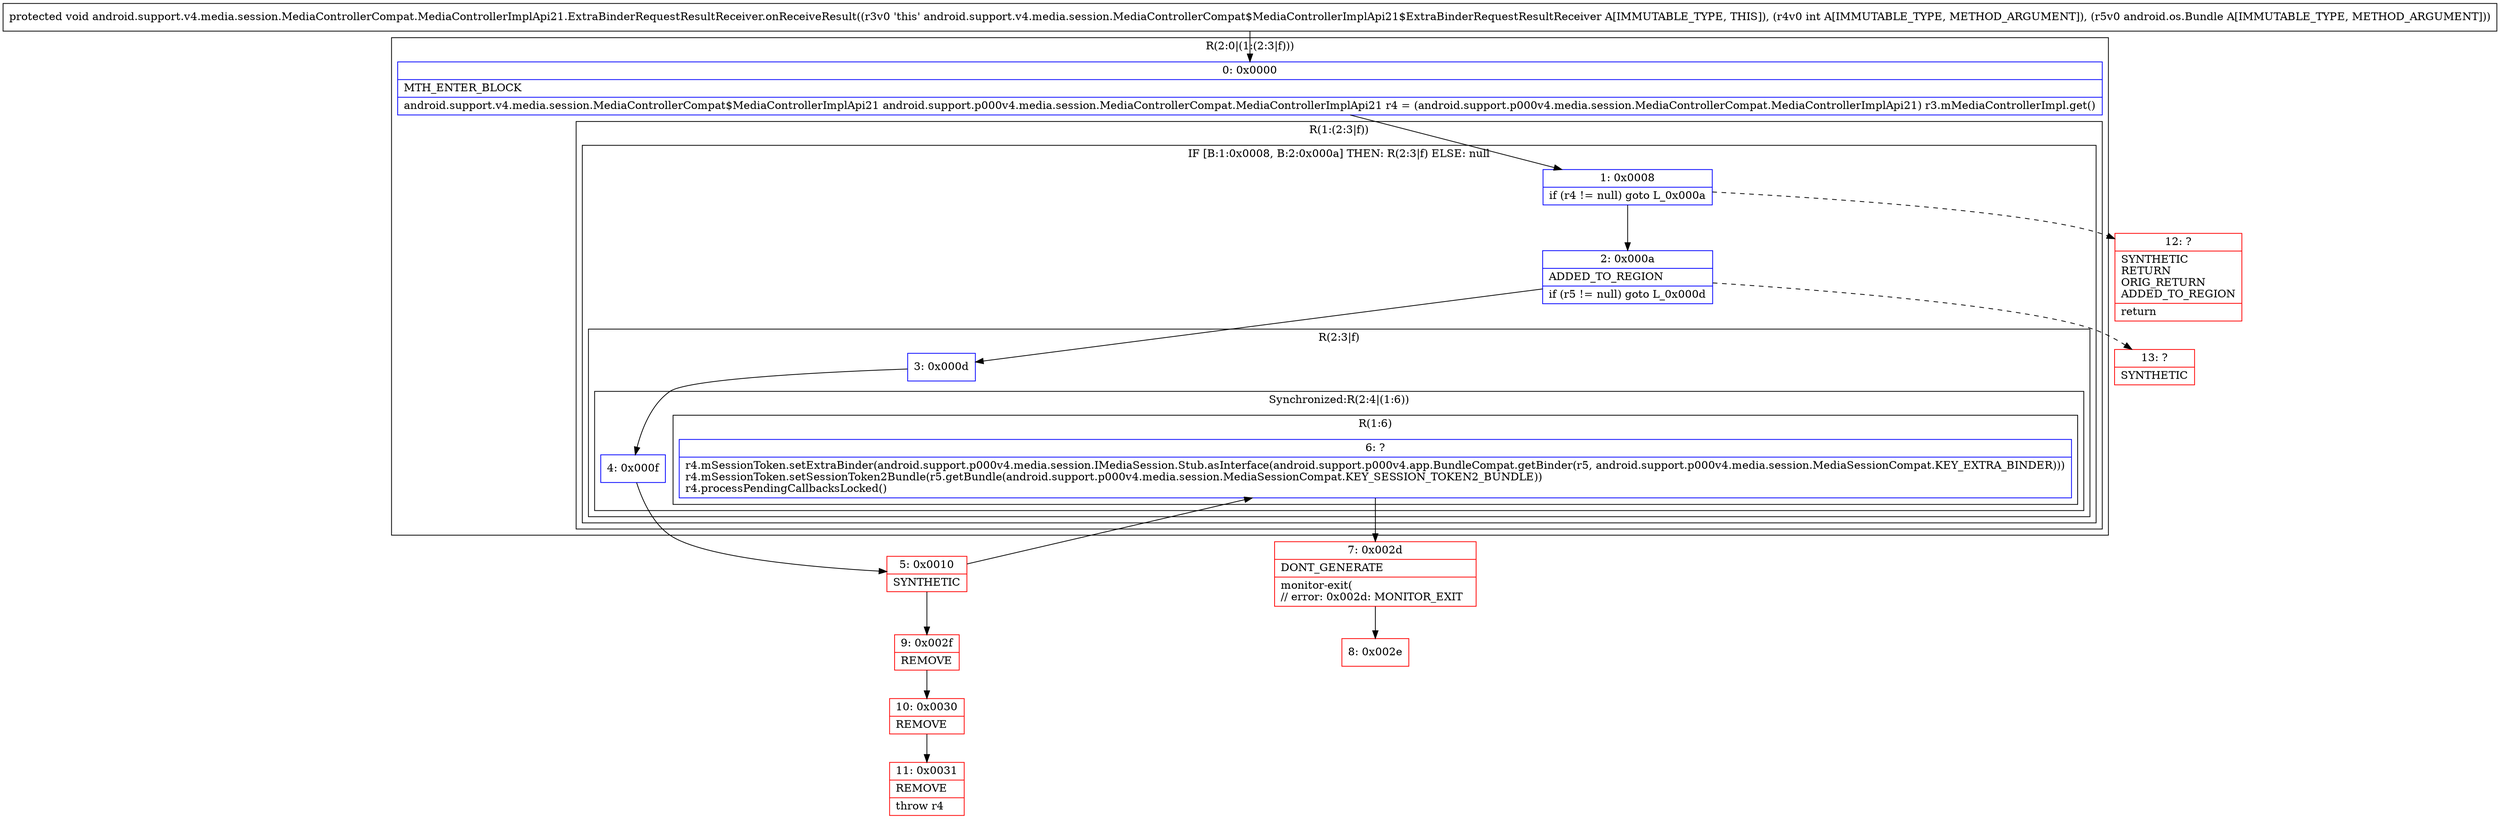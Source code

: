 digraph "CFG forandroid.support.v4.media.session.MediaControllerCompat.MediaControllerImplApi21.ExtraBinderRequestResultReceiver.onReceiveResult(ILandroid\/os\/Bundle;)V" {
subgraph cluster_Region_1657514338 {
label = "R(2:0|(1:(2:3|f)))";
node [shape=record,color=blue];
Node_0 [shape=record,label="{0\:\ 0x0000|MTH_ENTER_BLOCK\l|android.support.v4.media.session.MediaControllerCompat$MediaControllerImplApi21 android.support.p000v4.media.session.MediaControllerCompat.MediaControllerImplApi21 r4 = (android.support.p000v4.media.session.MediaControllerCompat.MediaControllerImplApi21) r3.mMediaControllerImpl.get()\l}"];
subgraph cluster_Region_726609611 {
label = "R(1:(2:3|f))";
node [shape=record,color=blue];
subgraph cluster_IfRegion_1470427794 {
label = "IF [B:1:0x0008, B:2:0x000a] THEN: R(2:3|f) ELSE: null";
node [shape=record,color=blue];
Node_1 [shape=record,label="{1\:\ 0x0008|if (r4 != null) goto L_0x000a\l}"];
Node_2 [shape=record,label="{2\:\ 0x000a|ADDED_TO_REGION\l|if (r5 != null) goto L_0x000d\l}"];
subgraph cluster_Region_2006995644 {
label = "R(2:3|f)";
node [shape=record,color=blue];
Node_3 [shape=record,label="{3\:\ 0x000d}"];
subgraph cluster_SynchronizedRegion_1137974433 {
label = "Synchronized:R(2:4|(1:6))";
node [shape=record,color=blue];
Node_4 [shape=record,label="{4\:\ 0x000f}"];
subgraph cluster_Region_413452955 {
label = "R(1:6)";
node [shape=record,color=blue];
Node_6 [shape=record,label="{6\:\ ?|r4.mSessionToken.setExtraBinder(android.support.p000v4.media.session.IMediaSession.Stub.asInterface(android.support.p000v4.app.BundleCompat.getBinder(r5, android.support.p000v4.media.session.MediaSessionCompat.KEY_EXTRA_BINDER)))\lr4.mSessionToken.setSessionToken2Bundle(r5.getBundle(android.support.p000v4.media.session.MediaSessionCompat.KEY_SESSION_TOKEN2_BUNDLE))\lr4.processPendingCallbacksLocked()\l}"];
}
}
}
}
}
}
Node_5 [shape=record,color=red,label="{5\:\ 0x0010|SYNTHETIC\l}"];
Node_7 [shape=record,color=red,label="{7\:\ 0x002d|DONT_GENERATE\l|monitor\-exit(\l\/\/ error: 0x002d: MONITOR_EXIT  \l}"];
Node_8 [shape=record,color=red,label="{8\:\ 0x002e}"];
Node_9 [shape=record,color=red,label="{9\:\ 0x002f|REMOVE\l}"];
Node_10 [shape=record,color=red,label="{10\:\ 0x0030|REMOVE\l}"];
Node_11 [shape=record,color=red,label="{11\:\ 0x0031|REMOVE\l|throw r4\l}"];
Node_12 [shape=record,color=red,label="{12\:\ ?|SYNTHETIC\lRETURN\lORIG_RETURN\lADDED_TO_REGION\l|return\l}"];
Node_13 [shape=record,color=red,label="{13\:\ ?|SYNTHETIC\l}"];
MethodNode[shape=record,label="{protected void android.support.v4.media.session.MediaControllerCompat.MediaControllerImplApi21.ExtraBinderRequestResultReceiver.onReceiveResult((r3v0 'this' android.support.v4.media.session.MediaControllerCompat$MediaControllerImplApi21$ExtraBinderRequestResultReceiver A[IMMUTABLE_TYPE, THIS]), (r4v0 int A[IMMUTABLE_TYPE, METHOD_ARGUMENT]), (r5v0 android.os.Bundle A[IMMUTABLE_TYPE, METHOD_ARGUMENT])) }"];
MethodNode -> Node_0;
Node_0 -> Node_1;
Node_1 -> Node_2;
Node_1 -> Node_12[style=dashed];
Node_2 -> Node_3;
Node_2 -> Node_13[style=dashed];
Node_3 -> Node_4;
Node_4 -> Node_5;
Node_6 -> Node_7;
Node_5 -> Node_6;
Node_5 -> Node_9;
Node_7 -> Node_8;
Node_9 -> Node_10;
Node_10 -> Node_11;
}


